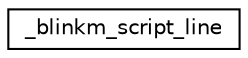 digraph "Graphical Class Hierarchy"
{
  edge [fontname="Helvetica",fontsize="10",labelfontname="Helvetica",labelfontsize="10"];
  node [fontname="Helvetica",fontsize="10",shape=record];
  rankdir="LR";
  Node1 [label="_blinkm_script_line",height=0.2,width=0.4,color="black", fillcolor="white", style="filled",URL="$struct__blinkm__script__line.html"];
}
